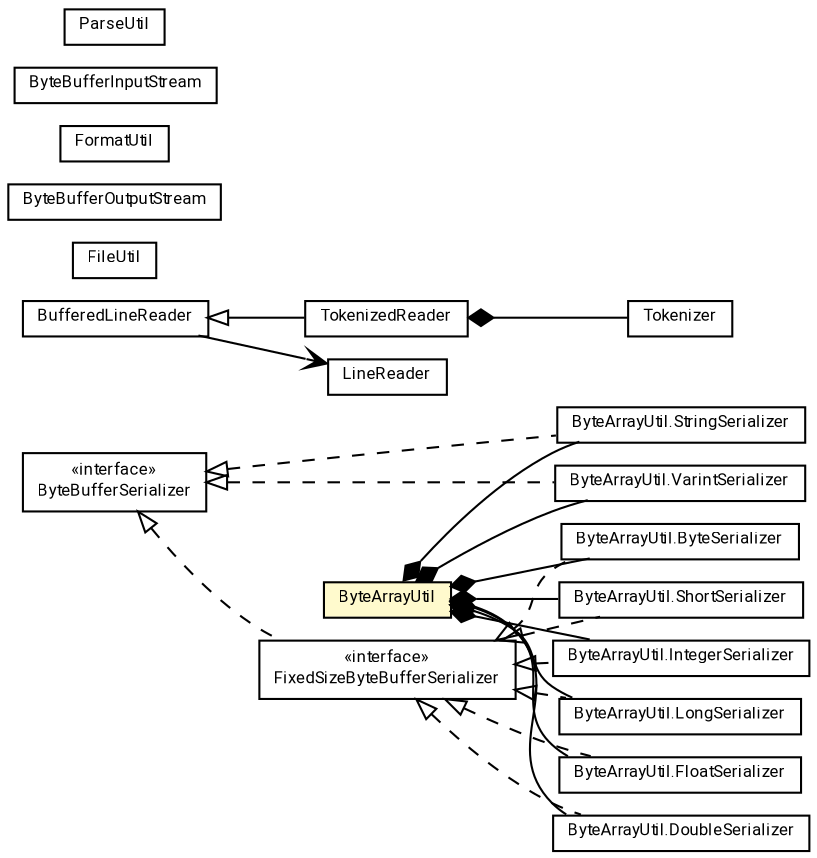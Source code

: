 #!/usr/local/bin/dot
#
# Class diagram 
# Generated by UMLGraph version R5_7_2-60-g0e99a6 (http://www.spinellis.gr/umlgraph/)
#

digraph G {
	graph [fontnames="svg"]
	edge [fontname="Roboto",fontsize=7,labelfontname="Roboto",labelfontsize=7,color="black"];
	node [fontname="Roboto",fontcolor="black",fontsize=8,shape=plaintext,margin=0,width=0,height=0];
	nodesep=0.15;
	ranksep=0.25;
	rankdir=LR;
	// de.lmu.ifi.dbs.elki.utilities.io.FixedSizeByteBufferSerializer<T>
	c510252 [label=<<table title="de.lmu.ifi.dbs.elki.utilities.io.FixedSizeByteBufferSerializer" border="0" cellborder="1" cellspacing="0" cellpadding="2" href="FixedSizeByteBufferSerializer.html" target="_parent">
		<tr><td><table border="0" cellspacing="0" cellpadding="1">
		<tr><td align="center" balign="center"> &#171;interface&#187; </td></tr>
		<tr><td align="center" balign="center"> <font face="Roboto">FixedSizeByteBufferSerializer</font> </td></tr>
		</table></td></tr>
		</table>>, URL="FixedSizeByteBufferSerializer.html"];
	// de.lmu.ifi.dbs.elki.utilities.io.BufferedLineReader
	c510253 [label=<<table title="de.lmu.ifi.dbs.elki.utilities.io.BufferedLineReader" border="0" cellborder="1" cellspacing="0" cellpadding="2" href="BufferedLineReader.html" target="_parent">
		<tr><td><table border="0" cellspacing="0" cellpadding="1">
		<tr><td align="center" balign="center"> <font face="Roboto">BufferedLineReader</font> </td></tr>
		</table></td></tr>
		</table>>, URL="BufferedLineReader.html"];
	// de.lmu.ifi.dbs.elki.utilities.io.TokenizedReader
	c510254 [label=<<table title="de.lmu.ifi.dbs.elki.utilities.io.TokenizedReader" border="0" cellborder="1" cellspacing="0" cellpadding="2" href="TokenizedReader.html" target="_parent">
		<tr><td><table border="0" cellspacing="0" cellpadding="1">
		<tr><td align="center" balign="center"> <font face="Roboto">TokenizedReader</font> </td></tr>
		</table></td></tr>
		</table>>, URL="TokenizedReader.html"];
	// de.lmu.ifi.dbs.elki.utilities.io.ByteBufferSerializer<T>
	c510255 [label=<<table title="de.lmu.ifi.dbs.elki.utilities.io.ByteBufferSerializer" border="0" cellborder="1" cellspacing="0" cellpadding="2" href="ByteBufferSerializer.html" target="_parent">
		<tr><td><table border="0" cellspacing="0" cellpadding="1">
		<tr><td align="center" balign="center"> &#171;interface&#187; </td></tr>
		<tr><td align="center" balign="center"> <font face="Roboto">ByteBufferSerializer</font> </td></tr>
		</table></td></tr>
		</table>>, URL="ByteBufferSerializer.html"];
	// de.lmu.ifi.dbs.elki.utilities.io.LineReader
	c510256 [label=<<table title="de.lmu.ifi.dbs.elki.utilities.io.LineReader" border="0" cellborder="1" cellspacing="0" cellpadding="2" href="LineReader.html" target="_parent">
		<tr><td><table border="0" cellspacing="0" cellpadding="1">
		<tr><td align="center" balign="center"> <font face="Roboto">LineReader</font> </td></tr>
		</table></td></tr>
		</table>>, URL="LineReader.html"];
	// de.lmu.ifi.dbs.elki.utilities.io.ByteArrayUtil
	c510257 [label=<<table title="de.lmu.ifi.dbs.elki.utilities.io.ByteArrayUtil" border="0" cellborder="1" cellspacing="0" cellpadding="2" bgcolor="LemonChiffon" href="ByteArrayUtil.html" target="_parent">
		<tr><td><table border="0" cellspacing="0" cellpadding="1">
		<tr><td align="center" balign="center"> <font face="Roboto">ByteArrayUtil</font> </td></tr>
		</table></td></tr>
		</table>>, URL="ByteArrayUtil.html"];
	// de.lmu.ifi.dbs.elki.utilities.io.ByteArrayUtil.ByteSerializer
	c510258 [label=<<table title="de.lmu.ifi.dbs.elki.utilities.io.ByteArrayUtil.ByteSerializer" border="0" cellborder="1" cellspacing="0" cellpadding="2" href="ByteArrayUtil.ByteSerializer.html" target="_parent">
		<tr><td><table border="0" cellspacing="0" cellpadding="1">
		<tr><td align="center" balign="center"> <font face="Roboto">ByteArrayUtil.ByteSerializer</font> </td></tr>
		</table></td></tr>
		</table>>, URL="ByteArrayUtil.ByteSerializer.html"];
	// de.lmu.ifi.dbs.elki.utilities.io.ByteArrayUtil.ShortSerializer
	c510259 [label=<<table title="de.lmu.ifi.dbs.elki.utilities.io.ByteArrayUtil.ShortSerializer" border="0" cellborder="1" cellspacing="0" cellpadding="2" href="ByteArrayUtil.ShortSerializer.html" target="_parent">
		<tr><td><table border="0" cellspacing="0" cellpadding="1">
		<tr><td align="center" balign="center"> <font face="Roboto">ByteArrayUtil.ShortSerializer</font> </td></tr>
		</table></td></tr>
		</table>>, URL="ByteArrayUtil.ShortSerializer.html"];
	// de.lmu.ifi.dbs.elki.utilities.io.ByteArrayUtil.IntegerSerializer
	c510260 [label=<<table title="de.lmu.ifi.dbs.elki.utilities.io.ByteArrayUtil.IntegerSerializer" border="0" cellborder="1" cellspacing="0" cellpadding="2" href="ByteArrayUtil.IntegerSerializer.html" target="_parent">
		<tr><td><table border="0" cellspacing="0" cellpadding="1">
		<tr><td align="center" balign="center"> <font face="Roboto">ByteArrayUtil.IntegerSerializer</font> </td></tr>
		</table></td></tr>
		</table>>, URL="ByteArrayUtil.IntegerSerializer.html"];
	// de.lmu.ifi.dbs.elki.utilities.io.ByteArrayUtil.LongSerializer
	c510261 [label=<<table title="de.lmu.ifi.dbs.elki.utilities.io.ByteArrayUtil.LongSerializer" border="0" cellborder="1" cellspacing="0" cellpadding="2" href="ByteArrayUtil.LongSerializer.html" target="_parent">
		<tr><td><table border="0" cellspacing="0" cellpadding="1">
		<tr><td align="center" balign="center"> <font face="Roboto">ByteArrayUtil.LongSerializer</font> </td></tr>
		</table></td></tr>
		</table>>, URL="ByteArrayUtil.LongSerializer.html"];
	// de.lmu.ifi.dbs.elki.utilities.io.ByteArrayUtil.FloatSerializer
	c510262 [label=<<table title="de.lmu.ifi.dbs.elki.utilities.io.ByteArrayUtil.FloatSerializer" border="0" cellborder="1" cellspacing="0" cellpadding="2" href="ByteArrayUtil.FloatSerializer.html" target="_parent">
		<tr><td><table border="0" cellspacing="0" cellpadding="1">
		<tr><td align="center" balign="center"> <font face="Roboto">ByteArrayUtil.FloatSerializer</font> </td></tr>
		</table></td></tr>
		</table>>, URL="ByteArrayUtil.FloatSerializer.html"];
	// de.lmu.ifi.dbs.elki.utilities.io.ByteArrayUtil.DoubleSerializer
	c510263 [label=<<table title="de.lmu.ifi.dbs.elki.utilities.io.ByteArrayUtil.DoubleSerializer" border="0" cellborder="1" cellspacing="0" cellpadding="2" href="ByteArrayUtil.DoubleSerializer.html" target="_parent">
		<tr><td><table border="0" cellspacing="0" cellpadding="1">
		<tr><td align="center" balign="center"> <font face="Roboto">ByteArrayUtil.DoubleSerializer</font> </td></tr>
		</table></td></tr>
		</table>>, URL="ByteArrayUtil.DoubleSerializer.html"];
	// de.lmu.ifi.dbs.elki.utilities.io.ByteArrayUtil.StringSerializer
	c510264 [label=<<table title="de.lmu.ifi.dbs.elki.utilities.io.ByteArrayUtil.StringSerializer" border="0" cellborder="1" cellspacing="0" cellpadding="2" href="ByteArrayUtil.StringSerializer.html" target="_parent">
		<tr><td><table border="0" cellspacing="0" cellpadding="1">
		<tr><td align="center" balign="center"> <font face="Roboto">ByteArrayUtil.StringSerializer</font> </td></tr>
		</table></td></tr>
		</table>>, URL="ByteArrayUtil.StringSerializer.html"];
	// de.lmu.ifi.dbs.elki.utilities.io.ByteArrayUtil.VarintSerializer
	c510265 [label=<<table title="de.lmu.ifi.dbs.elki.utilities.io.ByteArrayUtil.VarintSerializer" border="0" cellborder="1" cellspacing="0" cellpadding="2" href="ByteArrayUtil.VarintSerializer.html" target="_parent">
		<tr><td><table border="0" cellspacing="0" cellpadding="1">
		<tr><td align="center" balign="center"> <font face="Roboto">ByteArrayUtil.VarintSerializer</font> </td></tr>
		</table></td></tr>
		</table>>, URL="ByteArrayUtil.VarintSerializer.html"];
	// de.lmu.ifi.dbs.elki.utilities.io.FileUtil
	c510266 [label=<<table title="de.lmu.ifi.dbs.elki.utilities.io.FileUtil" border="0" cellborder="1" cellspacing="0" cellpadding="2" href="FileUtil.html" target="_parent">
		<tr><td><table border="0" cellspacing="0" cellpadding="1">
		<tr><td align="center" balign="center"> <font face="Roboto">FileUtil</font> </td></tr>
		</table></td></tr>
		</table>>, URL="FileUtil.html"];
	// de.lmu.ifi.dbs.elki.utilities.io.ByteBufferOutputStream
	c510267 [label=<<table title="de.lmu.ifi.dbs.elki.utilities.io.ByteBufferOutputStream" border="0" cellborder="1" cellspacing="0" cellpadding="2" href="ByteBufferOutputStream.html" target="_parent">
		<tr><td><table border="0" cellspacing="0" cellpadding="1">
		<tr><td align="center" balign="center"> <font face="Roboto">ByteBufferOutputStream</font> </td></tr>
		</table></td></tr>
		</table>>, URL="ByteBufferOutputStream.html"];
	// de.lmu.ifi.dbs.elki.utilities.io.FormatUtil
	c510268 [label=<<table title="de.lmu.ifi.dbs.elki.utilities.io.FormatUtil" border="0" cellborder="1" cellspacing="0" cellpadding="2" href="FormatUtil.html" target="_parent">
		<tr><td><table border="0" cellspacing="0" cellpadding="1">
		<tr><td align="center" balign="center"> <font face="Roboto">FormatUtil</font> </td></tr>
		</table></td></tr>
		</table>>, URL="FormatUtil.html"];
	// de.lmu.ifi.dbs.elki.utilities.io.ByteBufferInputStream
	c510269 [label=<<table title="de.lmu.ifi.dbs.elki.utilities.io.ByteBufferInputStream" border="0" cellborder="1" cellspacing="0" cellpadding="2" href="ByteBufferInputStream.html" target="_parent">
		<tr><td><table border="0" cellspacing="0" cellpadding="1">
		<tr><td align="center" balign="center"> <font face="Roboto">ByteBufferInputStream</font> </td></tr>
		</table></td></tr>
		</table>>, URL="ByteBufferInputStream.html"];
	// de.lmu.ifi.dbs.elki.utilities.io.ParseUtil
	c510270 [label=<<table title="de.lmu.ifi.dbs.elki.utilities.io.ParseUtil" border="0" cellborder="1" cellspacing="0" cellpadding="2" href="ParseUtil.html" target="_parent">
		<tr><td><table border="0" cellspacing="0" cellpadding="1">
		<tr><td align="center" balign="center"> <font face="Roboto">ParseUtil</font> </td></tr>
		</table></td></tr>
		</table>>, URL="ParseUtil.html"];
	// de.lmu.ifi.dbs.elki.utilities.io.Tokenizer
	c510271 [label=<<table title="de.lmu.ifi.dbs.elki.utilities.io.Tokenizer" border="0" cellborder="1" cellspacing="0" cellpadding="2" href="Tokenizer.html" target="_parent">
		<tr><td><table border="0" cellspacing="0" cellpadding="1">
		<tr><td align="center" balign="center"> <font face="Roboto">Tokenizer</font> </td></tr>
		</table></td></tr>
		</table>>, URL="Tokenizer.html"];
	// de.lmu.ifi.dbs.elki.utilities.io.FixedSizeByteBufferSerializer<T> implements de.lmu.ifi.dbs.elki.utilities.io.ByteBufferSerializer<T>
	c510255 -> c510252 [arrowtail=empty,style=dashed,dir=back,weight=9];
	// de.lmu.ifi.dbs.elki.utilities.io.TokenizedReader extends de.lmu.ifi.dbs.elki.utilities.io.BufferedLineReader
	c510253 -> c510254 [arrowtail=empty,dir=back,weight=10];
	// de.lmu.ifi.dbs.elki.utilities.io.TokenizedReader composed de.lmu.ifi.dbs.elki.utilities.io.Tokenizer
	c510254 -> c510271 [arrowhead=none,arrowtail=diamond,dir=back,weight=6];
	// de.lmu.ifi.dbs.elki.utilities.io.ByteArrayUtil composed de.lmu.ifi.dbs.elki.utilities.io.ByteArrayUtil.ByteSerializer
	c510257 -> c510258 [arrowhead=none,arrowtail=diamond,dir=back,weight=6];
	// de.lmu.ifi.dbs.elki.utilities.io.ByteArrayUtil composed de.lmu.ifi.dbs.elki.utilities.io.ByteArrayUtil.ShortSerializer
	c510257 -> c510259 [arrowhead=none,arrowtail=diamond,dir=back,weight=6];
	// de.lmu.ifi.dbs.elki.utilities.io.ByteArrayUtil composed de.lmu.ifi.dbs.elki.utilities.io.ByteArrayUtil.IntegerSerializer
	c510257 -> c510260 [arrowhead=none,arrowtail=diamond,dir=back,weight=6];
	// de.lmu.ifi.dbs.elki.utilities.io.ByteArrayUtil composed de.lmu.ifi.dbs.elki.utilities.io.ByteArrayUtil.LongSerializer
	c510257 -> c510261 [arrowhead=none,arrowtail=diamond,dir=back,weight=6];
	// de.lmu.ifi.dbs.elki.utilities.io.ByteArrayUtil composed de.lmu.ifi.dbs.elki.utilities.io.ByteArrayUtil.FloatSerializer
	c510257 -> c510262 [arrowhead=none,arrowtail=diamond,dir=back,weight=6];
	// de.lmu.ifi.dbs.elki.utilities.io.ByteArrayUtil composed de.lmu.ifi.dbs.elki.utilities.io.ByteArrayUtil.DoubleSerializer
	c510257 -> c510263 [arrowhead=none,arrowtail=diamond,dir=back,weight=6];
	// de.lmu.ifi.dbs.elki.utilities.io.ByteArrayUtil composed de.lmu.ifi.dbs.elki.utilities.io.ByteArrayUtil.StringSerializer
	c510257 -> c510264 [arrowhead=none,arrowtail=diamond,dir=back,weight=6];
	// de.lmu.ifi.dbs.elki.utilities.io.ByteArrayUtil composed de.lmu.ifi.dbs.elki.utilities.io.ByteArrayUtil.VarintSerializer
	c510257 -> c510265 [arrowhead=none,arrowtail=diamond,dir=back,weight=6];
	// de.lmu.ifi.dbs.elki.utilities.io.ByteArrayUtil.ByteSerializer implements de.lmu.ifi.dbs.elki.utilities.io.FixedSizeByteBufferSerializer<T>
	c510252 -> c510258 [arrowtail=empty,style=dashed,dir=back,weight=9];
	// de.lmu.ifi.dbs.elki.utilities.io.ByteArrayUtil.ShortSerializer implements de.lmu.ifi.dbs.elki.utilities.io.FixedSizeByteBufferSerializer<T>
	c510252 -> c510259 [arrowtail=empty,style=dashed,dir=back,weight=9];
	// de.lmu.ifi.dbs.elki.utilities.io.ByteArrayUtil.IntegerSerializer implements de.lmu.ifi.dbs.elki.utilities.io.FixedSizeByteBufferSerializer<T>
	c510252 -> c510260 [arrowtail=empty,style=dashed,dir=back,weight=9];
	// de.lmu.ifi.dbs.elki.utilities.io.ByteArrayUtil.LongSerializer implements de.lmu.ifi.dbs.elki.utilities.io.FixedSizeByteBufferSerializer<T>
	c510252 -> c510261 [arrowtail=empty,style=dashed,dir=back,weight=9];
	// de.lmu.ifi.dbs.elki.utilities.io.ByteArrayUtil.FloatSerializer implements de.lmu.ifi.dbs.elki.utilities.io.FixedSizeByteBufferSerializer<T>
	c510252 -> c510262 [arrowtail=empty,style=dashed,dir=back,weight=9];
	// de.lmu.ifi.dbs.elki.utilities.io.ByteArrayUtil.DoubleSerializer implements de.lmu.ifi.dbs.elki.utilities.io.FixedSizeByteBufferSerializer<T>
	c510252 -> c510263 [arrowtail=empty,style=dashed,dir=back,weight=9];
	// de.lmu.ifi.dbs.elki.utilities.io.ByteArrayUtil.StringSerializer implements de.lmu.ifi.dbs.elki.utilities.io.ByteBufferSerializer<T>
	c510255 -> c510264 [arrowtail=empty,style=dashed,dir=back,weight=9];
	// de.lmu.ifi.dbs.elki.utilities.io.ByteArrayUtil.VarintSerializer implements de.lmu.ifi.dbs.elki.utilities.io.ByteBufferSerializer<T>
	c510255 -> c510265 [arrowtail=empty,style=dashed,dir=back,weight=9];
	// de.lmu.ifi.dbs.elki.utilities.io.BufferedLineReader navassoc de.lmu.ifi.dbs.elki.utilities.io.LineReader
	c510253 -> c510256 [arrowhead=open,weight=1];
}

